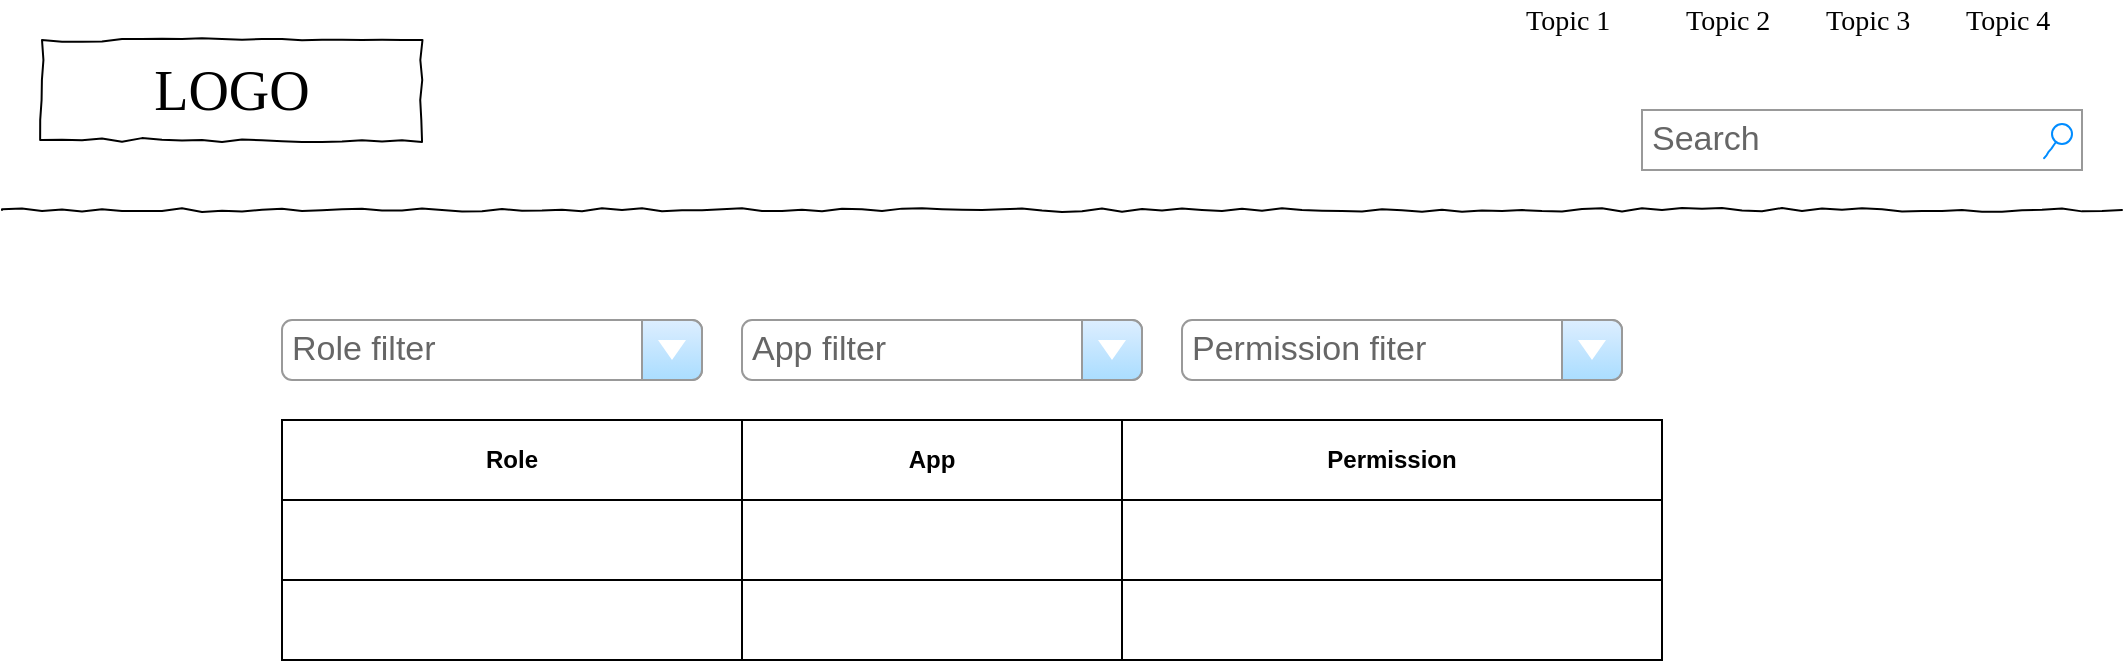 <mxfile version="13.3.6" type="github">
  <diagram name="Page-1" id="03018318-947c-dd8e-b7a3-06fadd420f32">
    <mxGraphModel dx="1422" dy="794" grid="1" gridSize="10" guides="1" tooltips="1" connect="1" arrows="1" fold="1" page="1" pageScale="1" pageWidth="1100" pageHeight="850" background="#ffffff" math="0" shadow="0">
      <root>
        <mxCell id="0" />
        <mxCell id="1" parent="0" />
        <mxCell id="677b7b8949515195-2" value="LOGO" style="whiteSpace=wrap;html=1;rounded=0;shadow=0;labelBackgroundColor=none;strokeWidth=1;fontFamily=Verdana;fontSize=28;align=center;comic=1;" parent="1" vertex="1">
          <mxGeometry x="40" y="60" width="190" height="50" as="geometry" />
        </mxCell>
        <mxCell id="677b7b8949515195-3" value="Search" style="strokeWidth=1;shadow=0;dashed=0;align=center;html=1;shape=mxgraph.mockup.forms.searchBox;strokeColor=#999999;mainText=;strokeColor2=#008cff;fontColor=#666666;fontSize=17;align=left;spacingLeft=3;rounded=0;labelBackgroundColor=none;comic=1;" parent="1" vertex="1">
          <mxGeometry x="840" y="95" width="220" height="30" as="geometry" />
        </mxCell>
        <mxCell id="677b7b8949515195-4" value="Topic 1" style="text;html=1;points=[];align=left;verticalAlign=top;spacingTop=-4;fontSize=14;fontFamily=Verdana" parent="1" vertex="1">
          <mxGeometry x="780" y="40" width="60" height="20" as="geometry" />
        </mxCell>
        <mxCell id="677b7b8949515195-5" value="Topic 2" style="text;html=1;points=[];align=left;verticalAlign=top;spacingTop=-4;fontSize=14;fontFamily=Verdana" parent="1" vertex="1">
          <mxGeometry x="860" y="40" width="60" height="20" as="geometry" />
        </mxCell>
        <mxCell id="677b7b8949515195-6" value="Topic 3" style="text;html=1;points=[];align=left;verticalAlign=top;spacingTop=-4;fontSize=14;fontFamily=Verdana" parent="1" vertex="1">
          <mxGeometry x="930" y="40" width="60" height="20" as="geometry" />
        </mxCell>
        <mxCell id="677b7b8949515195-7" value="Topic 4" style="text;html=1;points=[];align=left;verticalAlign=top;spacingTop=-4;fontSize=14;fontFamily=Verdana" parent="1" vertex="1">
          <mxGeometry x="1000" y="40" width="60" height="20" as="geometry" />
        </mxCell>
        <mxCell id="677b7b8949515195-9" value="" style="line;strokeWidth=1;html=1;rounded=0;shadow=0;labelBackgroundColor=none;fillColor=none;fontFamily=Verdana;fontSize=14;fontColor=#000000;align=center;comic=1;" parent="1" vertex="1">
          <mxGeometry x="20" y="140" width="1060" height="10" as="geometry" />
        </mxCell>
        <mxCell id="v_mt49sIWyovREs4YibC-14" value="Role filter" style="strokeWidth=1;shadow=0;dashed=0;align=center;html=1;shape=mxgraph.mockup.forms.comboBox;strokeColor=#999999;fillColor=#ddeeff;align=left;fillColor2=#aaddff;mainText=;fontColor=#666666;fontSize=17;spacingLeft=3;" vertex="1" parent="1">
          <mxGeometry x="160" y="200" width="210" height="30" as="geometry" />
        </mxCell>
        <mxCell id="v_mt49sIWyovREs4YibC-15" value="App filter" style="strokeWidth=1;shadow=0;dashed=0;align=center;html=1;shape=mxgraph.mockup.forms.comboBox;strokeColor=#999999;fillColor=#ddeeff;align=left;fillColor2=#aaddff;mainText=;fontColor=#666666;fontSize=17;spacingLeft=3;" vertex="1" parent="1">
          <mxGeometry x="390" y="200" width="200" height="30" as="geometry" />
        </mxCell>
        <mxCell id="v_mt49sIWyovREs4YibC-16" value="Permission fiter" style="strokeWidth=1;shadow=0;dashed=0;align=center;html=1;shape=mxgraph.mockup.forms.comboBox;strokeColor=#999999;fillColor=#ddeeff;align=left;fillColor2=#aaddff;mainText=;fontColor=#666666;fontSize=17;spacingLeft=3;" vertex="1" parent="1">
          <mxGeometry x="610" y="200" width="220" height="30" as="geometry" />
        </mxCell>
        <mxCell id="v_mt49sIWyovREs4YibC-30" value="" style="shape=table;html=1;whiteSpace=wrap;startSize=0;container=1;collapsible=0;childLayout=tableLayout;" vertex="1" parent="1">
          <mxGeometry x="160" y="250" width="690" height="120" as="geometry" />
        </mxCell>
        <mxCell id="v_mt49sIWyovREs4YibC-31" value="" style="shape=partialRectangle;html=1;whiteSpace=wrap;collapsible=0;dropTarget=0;pointerEvents=0;fillColor=none;top=0;left=0;bottom=0;right=0;points=[[0,0.5],[1,0.5]];portConstraint=eastwest;" vertex="1" parent="v_mt49sIWyovREs4YibC-30">
          <mxGeometry width="690" height="40" as="geometry" />
        </mxCell>
        <mxCell id="v_mt49sIWyovREs4YibC-32" value="Role" style="shape=partialRectangle;html=1;whiteSpace=wrap;connectable=0;fillColor=none;top=0;left=0;bottom=0;right=0;overflow=hidden;fontStyle=1" vertex="1" parent="v_mt49sIWyovREs4YibC-31">
          <mxGeometry width="230" height="40" as="geometry" />
        </mxCell>
        <mxCell id="v_mt49sIWyovREs4YibC-33" value="&lt;b&gt;App&lt;/b&gt;" style="shape=partialRectangle;html=1;whiteSpace=wrap;connectable=0;fillColor=none;top=0;left=0;bottom=0;right=0;overflow=hidden;" vertex="1" parent="v_mt49sIWyovREs4YibC-31">
          <mxGeometry x="230" width="190" height="40" as="geometry" />
        </mxCell>
        <mxCell id="v_mt49sIWyovREs4YibC-34" value="&lt;b&gt;Permission&lt;/b&gt;" style="shape=partialRectangle;html=1;whiteSpace=wrap;connectable=0;fillColor=none;top=0;left=0;bottom=0;right=0;overflow=hidden;" vertex="1" parent="v_mt49sIWyovREs4YibC-31">
          <mxGeometry x="420" width="270" height="40" as="geometry" />
        </mxCell>
        <mxCell id="v_mt49sIWyovREs4YibC-35" value="" style="shape=partialRectangle;html=1;whiteSpace=wrap;collapsible=0;dropTarget=0;pointerEvents=0;fillColor=none;top=0;left=0;bottom=0;right=0;points=[[0,0.5],[1,0.5]];portConstraint=eastwest;" vertex="1" parent="v_mt49sIWyovREs4YibC-30">
          <mxGeometry y="40" width="690" height="40" as="geometry" />
        </mxCell>
        <mxCell id="v_mt49sIWyovREs4YibC-36" value="" style="shape=partialRectangle;html=1;whiteSpace=wrap;connectable=0;fillColor=none;top=0;left=0;bottom=0;right=0;overflow=hidden;" vertex="1" parent="v_mt49sIWyovREs4YibC-35">
          <mxGeometry width="230" height="40" as="geometry" />
        </mxCell>
        <mxCell id="v_mt49sIWyovREs4YibC-37" value="" style="shape=partialRectangle;html=1;whiteSpace=wrap;connectable=0;fillColor=none;top=0;left=0;bottom=0;right=0;overflow=hidden;" vertex="1" parent="v_mt49sIWyovREs4YibC-35">
          <mxGeometry x="230" width="190" height="40" as="geometry" />
        </mxCell>
        <mxCell id="v_mt49sIWyovREs4YibC-38" value="" style="shape=partialRectangle;html=1;whiteSpace=wrap;connectable=0;fillColor=none;top=0;left=0;bottom=0;right=0;overflow=hidden;" vertex="1" parent="v_mt49sIWyovREs4YibC-35">
          <mxGeometry x="420" width="270" height="40" as="geometry" />
        </mxCell>
        <mxCell id="v_mt49sIWyovREs4YibC-39" value="" style="shape=partialRectangle;html=1;whiteSpace=wrap;collapsible=0;dropTarget=0;pointerEvents=0;fillColor=none;top=0;left=0;bottom=0;right=0;points=[[0,0.5],[1,0.5]];portConstraint=eastwest;" vertex="1" parent="v_mt49sIWyovREs4YibC-30">
          <mxGeometry y="80" width="690" height="40" as="geometry" />
        </mxCell>
        <mxCell id="v_mt49sIWyovREs4YibC-40" value="" style="shape=partialRectangle;html=1;whiteSpace=wrap;connectable=0;fillColor=none;top=0;left=0;bottom=0;right=0;overflow=hidden;" vertex="1" parent="v_mt49sIWyovREs4YibC-39">
          <mxGeometry width="230" height="40" as="geometry" />
        </mxCell>
        <mxCell id="v_mt49sIWyovREs4YibC-41" value="" style="shape=partialRectangle;html=1;whiteSpace=wrap;connectable=0;fillColor=none;top=0;left=0;bottom=0;right=0;overflow=hidden;" vertex="1" parent="v_mt49sIWyovREs4YibC-39">
          <mxGeometry x="230" width="190" height="40" as="geometry" />
        </mxCell>
        <mxCell id="v_mt49sIWyovREs4YibC-42" value="" style="shape=partialRectangle;html=1;whiteSpace=wrap;connectable=0;fillColor=none;top=0;left=0;bottom=0;right=0;overflow=hidden;" vertex="1" parent="v_mt49sIWyovREs4YibC-39">
          <mxGeometry x="420" width="270" height="40" as="geometry" />
        </mxCell>
      </root>
    </mxGraphModel>
  </diagram>
</mxfile>
